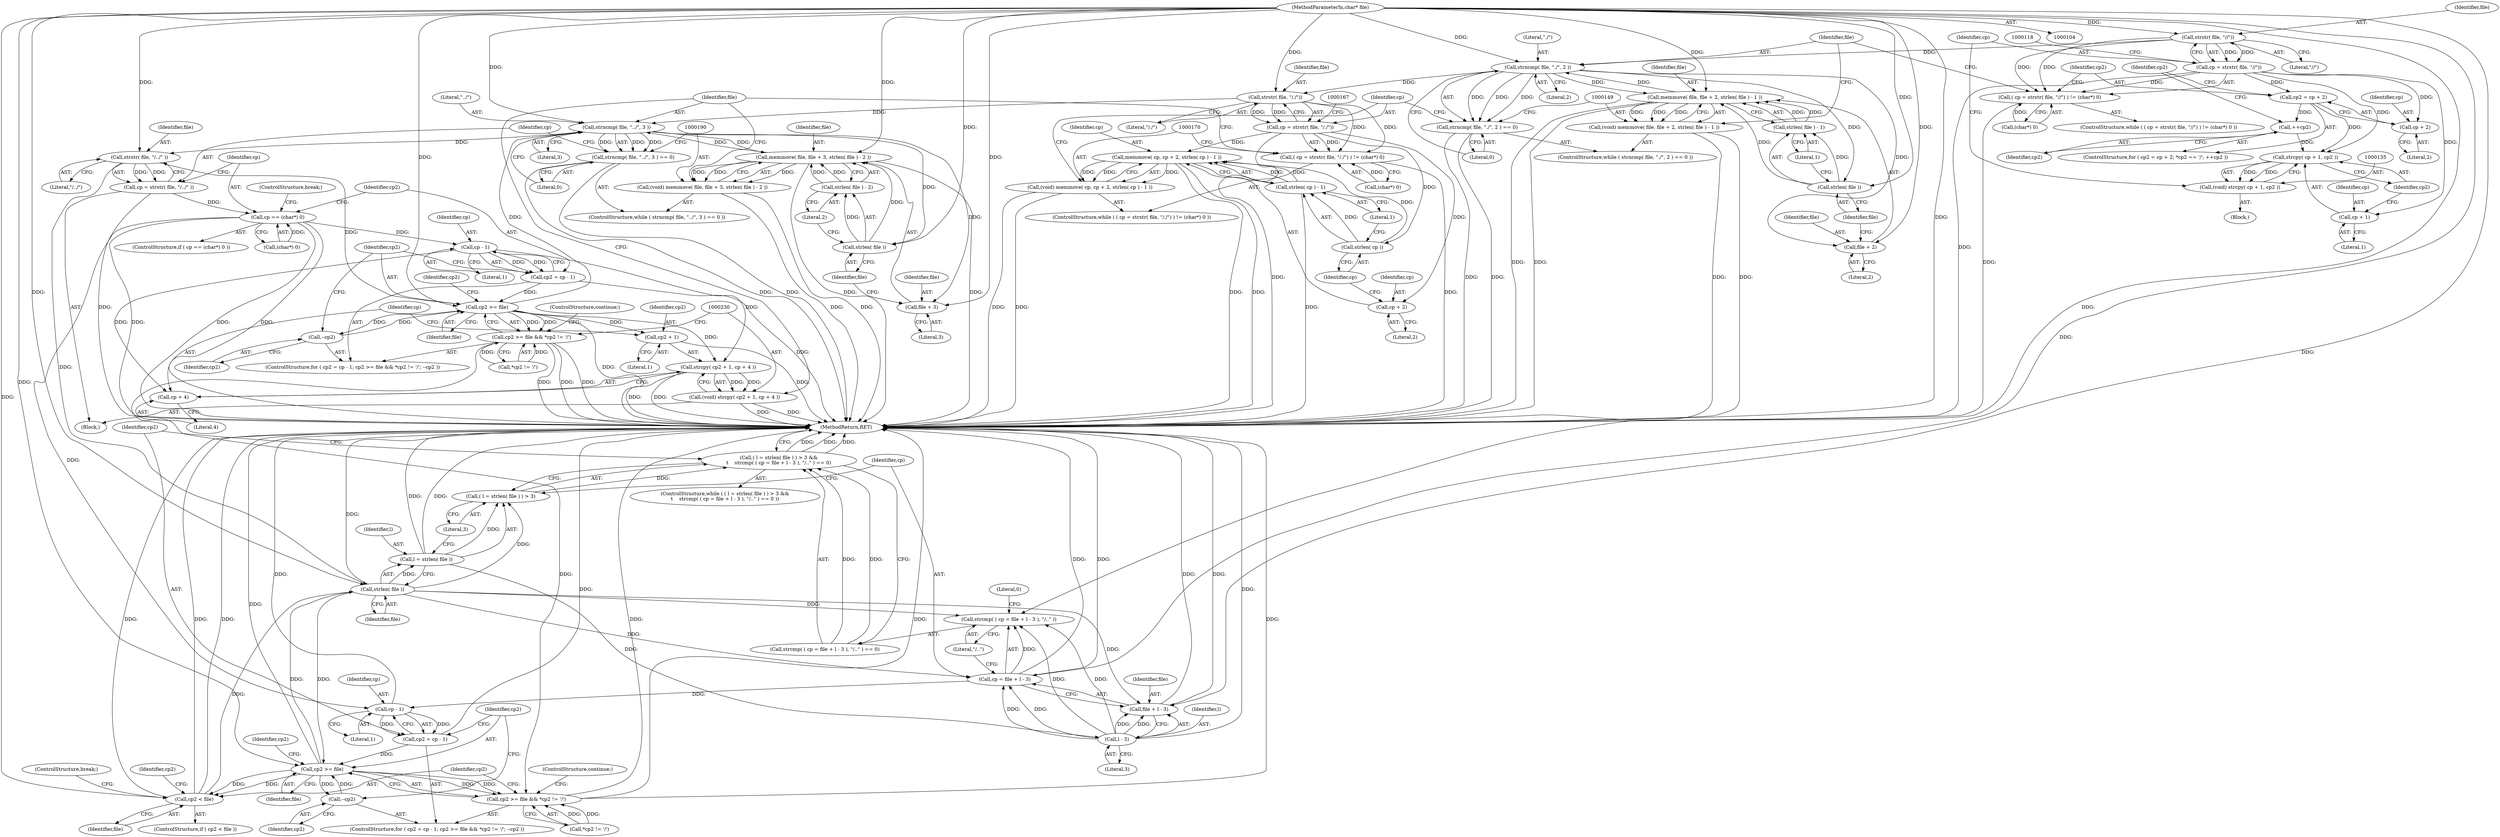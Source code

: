 digraph "0_sthttpd_c0dc63a49d8605649f1d8e4a96c9b468b0bff660@API" {
"1000114" [label="(Call,strstr( file, \"//\"))"];
"1000105" [label="(MethodParameterIn,char* file)"];
"1000111" [label="(Call,( cp = strstr( file, \"//\") ) != (char*) 0)"];
"1000112" [label="(Call,cp = strstr( file, \"//\"))"];
"1000122" [label="(Call,cp2 = cp + 2)"];
"1000131" [label="(Call,++cp2)"];
"1000136" [label="(Call,strcpy( cp + 1, cp2 ))"];
"1000134" [label="(Call,(void) strcpy( cp + 1, cp2 ))"];
"1000124" [label="(Call,cp + 2)"];
"1000137" [label="(Call,cp + 1)"];
"1000143" [label="(Call,strncmp( file, \"./\", 2 ))"];
"1000142" [label="(Call,strncmp( file, \"./\", 2 ) == 0)"];
"1000150" [label="(Call,memmove( file, file + 2, strlen( file ) - 1 ))"];
"1000148" [label="(Call,(void) memmove( file, file + 2, strlen( file ) - 1 ))"];
"1000152" [label="(Call,file + 2)"];
"1000156" [label="(Call,strlen( file ))"];
"1000155" [label="(Call,strlen( file ) - 1)"];
"1000163" [label="(Call,strstr( file, \"/./\"))"];
"1000160" [label="(Call,( cp = strstr( file, \"/./\") ) != (char*) 0)"];
"1000161" [label="(Call,cp = strstr( file, \"/./\"))"];
"1000171" [label="(Call,memmove( cp, cp + 2, strlen( cp ) - 1 ))"];
"1000169" [label="(Call,(void) memmove( cp, cp + 2, strlen( cp ) - 1 ))"];
"1000173" [label="(Call,cp + 2)"];
"1000177" [label="(Call,strlen( cp ))"];
"1000176" [label="(Call,strlen( cp ) - 1)"];
"1000184" [label="(Call,strncmp( file, \"../\", 3 ))"];
"1000183" [label="(Call,strncmp( file, \"../\", 3 ) == 0)"];
"1000191" [label="(Call,memmove( file, file + 3, strlen( file ) - 2 ))"];
"1000189" [label="(Call,(void) memmove( file, file + 3, strlen( file ) - 2 ))"];
"1000193" [label="(Call,file + 3)"];
"1000197" [label="(Call,strlen( file ))"];
"1000196" [label="(Call,strlen( file ) - 2)"];
"1000202" [label="(Call,strstr( file, \"/../\" ))"];
"1000200" [label="(Call,cp = strstr( file, \"/../\" ))"];
"1000206" [label="(Call,cp == (char*) 0)"];
"1000215" [label="(Call,cp - 1)"];
"1000213" [label="(Call,cp2 = cp - 1)"];
"1000219" [label="(Call,cp2 >= file)"];
"1000218" [label="(Call,cp2 >= file && *cp2 != '/')"];
"1000264" [label="(Call,cp2 >= file && *cp2 != '/')"];
"1000226" [label="(Call,--cp2)"];
"1000231" [label="(Call,strcpy( cp2 + 1, cp + 4 ))"];
"1000229" [label="(Call,(void) strcpy( cp2 + 1, cp + 4 ))"];
"1000232" [label="(Call,cp2 + 1)"];
"1000235" [label="(Call,cp + 4)"];
"1000261" [label="(Call,cp - 1)"];
"1000259" [label="(Call,cp2 = cp - 1)"];
"1000265" [label="(Call,cp2 >= file)"];
"1000243" [label="(Call,strlen( file ))"];
"1000240" [label="(Call,( l = strlen( file ) ) > 3)"];
"1000239" [label="(Call,( l = strlen( file ) ) > 3 &&\n\t    strcmp( ( cp = file + l - 3 ), \"/..\" ) == 0)"];
"1000241" [label="(Call,l = strlen( file ))"];
"1000252" [label="(Call,l - 3)"];
"1000247" [label="(Call,strcmp( ( cp = file + l - 3 ), \"/..\" ))"];
"1000248" [label="(Call,cp = file + l - 3)"];
"1000250" [label="(Call,file + l - 3)"];
"1000272" [label="(Call,--cp2)"];
"1000276" [label="(Call,cp2 < file)"];
"1000147" [label="(Literal,0)"];
"1000203" [label="(Identifier,file)"];
"1000246" [label="(Call,strcmp( ( cp = file + l - 3 ), \"/..\" ) == 0)"];
"1000248" [label="(Call,cp = file + l - 3)"];
"1000142" [label="(Call,strncmp( file, \"./\", 2 ) == 0)"];
"1000232" [label="(Call,cp2 + 1)"];
"1000145" [label="(Literal,\"./\")"];
"1000157" [label="(Identifier,file)"];
"1000252" [label="(Call,l - 3)"];
"1000262" [label="(Identifier,cp)"];
"1000126" [label="(Literal,2)"];
"1000192" [label="(Identifier,file)"];
"1000204" [label="(Literal,\"/../\")"];
"1000213" [label="(Call,cp2 = cp - 1)"];
"1000194" [label="(Identifier,file)"];
"1000131" [label="(Call,++cp2)"];
"1000243" [label="(Call,strlen( file ))"];
"1000215" [label="(Call,cp - 1)"];
"1000129" [label="(Identifier,cp2)"];
"1000282" [label="(Identifier,cp2)"];
"1000245" [label="(Literal,3)"];
"1000263" [label="(Literal,1)"];
"1000139" [label="(Literal,1)"];
"1000163" [label="(Call,strstr( file, \"/./\"))"];
"1000195" [label="(Literal,3)"];
"1000224" [label="(Identifier,cp2)"];
"1000122" [label="(Call,cp2 = cp + 2)"];
"1000140" [label="(Identifier,cp2)"];
"1000156" [label="(Call,strlen( file ))"];
"1000276" [label="(Call,cp2 < file)"];
"1000268" [label="(Call,*cp2 != '/')"];
"1000141" [label="(ControlStructure,while ( strncmp( file, \"./\", 2 ) == 0 ))"];
"1000114" [label="(Call,strstr( file, \"//\"))"];
"1000196" [label="(Call,strlen( file ) - 2)"];
"1000136" [label="(Call,strcpy( cp + 1, cp2 ))"];
"1000183" [label="(Call,strncmp( file, \"../\", 3 ) == 0)"];
"1000284" [label="(MethodReturn,RET)"];
"1000155" [label="(Call,strlen( file ) - 1)"];
"1000176" [label="(Call,strlen( cp ) - 1)"];
"1000206" [label="(Call,cp == (char*) 0)"];
"1000255" [label="(Literal,\"/..\")"];
"1000207" [label="(Identifier,cp)"];
"1000111" [label="(Call,( cp = strstr( file, \"//\") ) != (char*) 0)"];
"1000138" [label="(Identifier,cp)"];
"1000235" [label="(Call,cp + 4)"];
"1000277" [label="(Identifier,cp2)"];
"1000260" [label="(Identifier,cp2)"];
"1000244" [label="(Identifier,file)"];
"1000125" [label="(Identifier,cp)"];
"1000237" [label="(Literal,4)"];
"1000251" [label="(Identifier,file)"];
"1000153" [label="(Identifier,file)"];
"1000166" [label="(Call,(char*) 0)"];
"1000221" [label="(Identifier,file)"];
"1000279" [label="(ControlStructure,break;)"];
"1000150" [label="(Call,memmove( file, file + 2, strlen( file ) - 1 ))"];
"1000144" [label="(Identifier,file)"];
"1000179" [label="(Literal,1)"];
"1000199" [label="(Literal,2)"];
"1000273" [label="(Identifier,cp2)"];
"1000124" [label="(Call,cp + 2)"];
"1000177" [label="(Call,strlen( cp ))"];
"1000110" [label="(ControlStructure,while ( ( cp = strstr( file, \"//\") ) != (char*) 0 ))"];
"1000113" [label="(Identifier,cp)"];
"1000220" [label="(Identifier,cp2)"];
"1000217" [label="(Literal,1)"];
"1000115" [label="(Identifier,file)"];
"1000249" [label="(Identifier,cp)"];
"1000181" [label="(Block,)"];
"1000154" [label="(Literal,2)"];
"1000226" [label="(Call,--cp2)"];
"1000236" [label="(Identifier,cp)"];
"1000267" [label="(Identifier,file)"];
"1000174" [label="(Identifier,cp)"];
"1000218" [label="(Call,cp2 >= file && *cp2 != '/')"];
"1000270" [label="(Identifier,cp2)"];
"1000173" [label="(Call,cp + 2)"];
"1000191" [label="(Call,memmove( file, file + 3, strlen( file ) - 2 ))"];
"1000239" [label="(Call,( l = strlen( file ) ) > 3 &&\n\t    strcmp( ( cp = file + l - 3 ), \"/..\" ) == 0)"];
"1000123" [label="(Identifier,cp2)"];
"1000105" [label="(MethodParameterIn,char* file)"];
"1000219" [label="(Call,cp2 >= file)"];
"1000134" [label="(Call,(void) strcpy( cp + 1, cp2 ))"];
"1000202" [label="(Call,strstr( file, \"/../\" ))"];
"1000137" [label="(Call,cp + 1)"];
"1000151" [label="(Identifier,file)"];
"1000175" [label="(Literal,2)"];
"1000148" [label="(Call,(void) memmove( file, file + 2, strlen( file ) - 1 ))"];
"1000250" [label="(Call,file + l - 3)"];
"1000116" [label="(Literal,\"//\")"];
"1000229" [label="(Call,(void) strcpy( cp2 + 1, cp + 4 ))"];
"1000222" [label="(Call,*cp2 != '/')"];
"1000198" [label="(Identifier,file)"];
"1000184" [label="(Call,strncmp( file, \"../\", 3 ))"];
"1000160" [label="(Call,( cp = strstr( file, \"/./\") ) != (char*) 0)"];
"1000231" [label="(Call,strcpy( cp2 + 1, cp + 4 ))"];
"1000256" [label="(Literal,0)"];
"1000165" [label="(Literal,\"/./\")"];
"1000146" [label="(Literal,2)"];
"1000208" [label="(Call,(char*) 0)"];
"1000254" [label="(Literal,3)"];
"1000234" [label="(Literal,1)"];
"1000117" [label="(Call,(char*) 0)"];
"1000182" [label="(ControlStructure,while ( strncmp( file, \"../\", 3 ) == 0 ))"];
"1000211" [label="(ControlStructure,break;)"];
"1000259" [label="(Call,cp2 = cp - 1)"];
"1000121" [label="(ControlStructure,for ( cp2 = cp + 2; *cp2 == '/'; ++cp2 ))"];
"1000238" [label="(ControlStructure,while ( ( l = strlen( file ) ) > 3 &&\n\t    strcmp( ( cp = file + l - 3 ), \"/..\" ) == 0 ))"];
"1000152" [label="(Call,file + 2)"];
"1000275" [label="(ControlStructure,if ( cp2 < file ))"];
"1000169" [label="(Call,(void) memmove( cp, cp + 2, strlen( cp ) - 1 ))"];
"1000193" [label="(Call,file + 3)"];
"1000186" [label="(Literal,\"../\")"];
"1000120" [label="(Block,)"];
"1000197" [label="(Call,strlen( file ))"];
"1000264" [label="(Call,cp2 >= file && *cp2 != '/')"];
"1000178" [label="(Identifier,cp)"];
"1000205" [label="(ControlStructure,if ( cp == (char*) 0 ))"];
"1000258" [label="(ControlStructure,for ( cp2 = cp - 1; cp2 >= file && *cp2 != '/'; --cp2 ))"];
"1000278" [label="(Identifier,file)"];
"1000216" [label="(Identifier,cp)"];
"1000233" [label="(Identifier,cp2)"];
"1000158" [label="(Literal,1)"];
"1000161" [label="(Call,cp = strstr( file, \"/./\"))"];
"1000240" [label="(Call,( l = strlen( file ) ) > 3)"];
"1000164" [label="(Identifier,file)"];
"1000159" [label="(ControlStructure,while ( ( cp = strstr( file, \"/./\") ) != (char*) 0 ))"];
"1000143" [label="(Call,strncmp( file, \"./\", 2 ))"];
"1000162" [label="(Identifier,cp)"];
"1000185" [label="(Identifier,file)"];
"1000172" [label="(Identifier,cp)"];
"1000132" [label="(Identifier,cp2)"];
"1000189" [label="(Call,(void) memmove( file, file + 3, strlen( file ) - 2 ))"];
"1000242" [label="(Identifier,l)"];
"1000201" [label="(Identifier,cp)"];
"1000200" [label="(Call,cp = strstr( file, \"/../\" ))"];
"1000265" [label="(Call,cp2 >= file)"];
"1000274" [label="(ControlStructure,continue;)"];
"1000227" [label="(Identifier,cp2)"];
"1000241" [label="(Call,l = strlen( file ))"];
"1000112" [label="(Call,cp = strstr( file, \"//\"))"];
"1000228" [label="(ControlStructure,continue;)"];
"1000212" [label="(ControlStructure,for ( cp2 = cp - 1; cp2 >= file && *cp2 != '/'; --cp2 ))"];
"1000253" [label="(Identifier,l)"];
"1000188" [label="(Literal,0)"];
"1000261" [label="(Call,cp - 1)"];
"1000272" [label="(Call,--cp2)"];
"1000247" [label="(Call,strcmp( ( cp = file + l - 3 ), \"/..\" ))"];
"1000266" [label="(Identifier,cp2)"];
"1000214" [label="(Identifier,cp2)"];
"1000187" [label="(Literal,3)"];
"1000171" [label="(Call,memmove( cp, cp + 2, strlen( cp ) - 1 ))"];
"1000114" -> "1000112"  [label="AST: "];
"1000114" -> "1000116"  [label="CFG: "];
"1000115" -> "1000114"  [label="AST: "];
"1000116" -> "1000114"  [label="AST: "];
"1000112" -> "1000114"  [label="CFG: "];
"1000114" -> "1000111"  [label="DDG: "];
"1000114" -> "1000111"  [label="DDG: "];
"1000114" -> "1000112"  [label="DDG: "];
"1000114" -> "1000112"  [label="DDG: "];
"1000105" -> "1000114"  [label="DDG: "];
"1000114" -> "1000143"  [label="DDG: "];
"1000105" -> "1000104"  [label="AST: "];
"1000105" -> "1000284"  [label="DDG: "];
"1000105" -> "1000143"  [label="DDG: "];
"1000105" -> "1000150"  [label="DDG: "];
"1000105" -> "1000152"  [label="DDG: "];
"1000105" -> "1000156"  [label="DDG: "];
"1000105" -> "1000163"  [label="DDG: "];
"1000105" -> "1000184"  [label="DDG: "];
"1000105" -> "1000191"  [label="DDG: "];
"1000105" -> "1000193"  [label="DDG: "];
"1000105" -> "1000197"  [label="DDG: "];
"1000105" -> "1000202"  [label="DDG: "];
"1000105" -> "1000219"  [label="DDG: "];
"1000105" -> "1000243"  [label="DDG: "];
"1000105" -> "1000247"  [label="DDG: "];
"1000105" -> "1000248"  [label="DDG: "];
"1000105" -> "1000250"  [label="DDG: "];
"1000105" -> "1000265"  [label="DDG: "];
"1000105" -> "1000276"  [label="DDG: "];
"1000111" -> "1000110"  [label="AST: "];
"1000111" -> "1000117"  [label="CFG: "];
"1000112" -> "1000111"  [label="AST: "];
"1000117" -> "1000111"  [label="AST: "];
"1000123" -> "1000111"  [label="CFG: "];
"1000144" -> "1000111"  [label="CFG: "];
"1000111" -> "1000284"  [label="DDG: "];
"1000112" -> "1000111"  [label="DDG: "];
"1000117" -> "1000111"  [label="DDG: "];
"1000113" -> "1000112"  [label="AST: "];
"1000118" -> "1000112"  [label="CFG: "];
"1000112" -> "1000284"  [label="DDG: "];
"1000112" -> "1000122"  [label="DDG: "];
"1000112" -> "1000124"  [label="DDG: "];
"1000112" -> "1000136"  [label="DDG: "];
"1000112" -> "1000137"  [label="DDG: "];
"1000122" -> "1000121"  [label="AST: "];
"1000122" -> "1000124"  [label="CFG: "];
"1000123" -> "1000122"  [label="AST: "];
"1000124" -> "1000122"  [label="AST: "];
"1000129" -> "1000122"  [label="CFG: "];
"1000122" -> "1000131"  [label="DDG: "];
"1000122" -> "1000136"  [label="DDG: "];
"1000131" -> "1000121"  [label="AST: "];
"1000131" -> "1000132"  [label="CFG: "];
"1000132" -> "1000131"  [label="AST: "];
"1000129" -> "1000131"  [label="CFG: "];
"1000131" -> "1000136"  [label="DDG: "];
"1000136" -> "1000134"  [label="AST: "];
"1000136" -> "1000140"  [label="CFG: "];
"1000137" -> "1000136"  [label="AST: "];
"1000140" -> "1000136"  [label="AST: "];
"1000134" -> "1000136"  [label="CFG: "];
"1000136" -> "1000134"  [label="DDG: "];
"1000136" -> "1000134"  [label="DDG: "];
"1000134" -> "1000120"  [label="AST: "];
"1000135" -> "1000134"  [label="AST: "];
"1000113" -> "1000134"  [label="CFG: "];
"1000124" -> "1000126"  [label="CFG: "];
"1000125" -> "1000124"  [label="AST: "];
"1000126" -> "1000124"  [label="AST: "];
"1000137" -> "1000139"  [label="CFG: "];
"1000138" -> "1000137"  [label="AST: "];
"1000139" -> "1000137"  [label="AST: "];
"1000140" -> "1000137"  [label="CFG: "];
"1000143" -> "1000142"  [label="AST: "];
"1000143" -> "1000146"  [label="CFG: "];
"1000144" -> "1000143"  [label="AST: "];
"1000145" -> "1000143"  [label="AST: "];
"1000146" -> "1000143"  [label="AST: "];
"1000147" -> "1000143"  [label="CFG: "];
"1000143" -> "1000142"  [label="DDG: "];
"1000143" -> "1000142"  [label="DDG: "];
"1000143" -> "1000142"  [label="DDG: "];
"1000150" -> "1000143"  [label="DDG: "];
"1000143" -> "1000150"  [label="DDG: "];
"1000143" -> "1000152"  [label="DDG: "];
"1000143" -> "1000156"  [label="DDG: "];
"1000143" -> "1000163"  [label="DDG: "];
"1000142" -> "1000141"  [label="AST: "];
"1000142" -> "1000147"  [label="CFG: "];
"1000147" -> "1000142"  [label="AST: "];
"1000149" -> "1000142"  [label="CFG: "];
"1000162" -> "1000142"  [label="CFG: "];
"1000142" -> "1000284"  [label="DDG: "];
"1000142" -> "1000284"  [label="DDG: "];
"1000150" -> "1000148"  [label="AST: "];
"1000150" -> "1000155"  [label="CFG: "];
"1000151" -> "1000150"  [label="AST: "];
"1000152" -> "1000150"  [label="AST: "];
"1000155" -> "1000150"  [label="AST: "];
"1000148" -> "1000150"  [label="CFG: "];
"1000150" -> "1000284"  [label="DDG: "];
"1000150" -> "1000284"  [label="DDG: "];
"1000150" -> "1000148"  [label="DDG: "];
"1000150" -> "1000148"  [label="DDG: "];
"1000150" -> "1000148"  [label="DDG: "];
"1000156" -> "1000150"  [label="DDG: "];
"1000155" -> "1000150"  [label="DDG: "];
"1000155" -> "1000150"  [label="DDG: "];
"1000148" -> "1000141"  [label="AST: "];
"1000149" -> "1000148"  [label="AST: "];
"1000144" -> "1000148"  [label="CFG: "];
"1000148" -> "1000284"  [label="DDG: "];
"1000148" -> "1000284"  [label="DDG: "];
"1000152" -> "1000154"  [label="CFG: "];
"1000153" -> "1000152"  [label="AST: "];
"1000154" -> "1000152"  [label="AST: "];
"1000157" -> "1000152"  [label="CFG: "];
"1000156" -> "1000155"  [label="AST: "];
"1000156" -> "1000157"  [label="CFG: "];
"1000157" -> "1000156"  [label="AST: "];
"1000158" -> "1000156"  [label="CFG: "];
"1000156" -> "1000155"  [label="DDG: "];
"1000155" -> "1000158"  [label="CFG: "];
"1000158" -> "1000155"  [label="AST: "];
"1000163" -> "1000161"  [label="AST: "];
"1000163" -> "1000165"  [label="CFG: "];
"1000164" -> "1000163"  [label="AST: "];
"1000165" -> "1000163"  [label="AST: "];
"1000161" -> "1000163"  [label="CFG: "];
"1000163" -> "1000160"  [label="DDG: "];
"1000163" -> "1000160"  [label="DDG: "];
"1000163" -> "1000161"  [label="DDG: "];
"1000163" -> "1000161"  [label="DDG: "];
"1000163" -> "1000184"  [label="DDG: "];
"1000160" -> "1000159"  [label="AST: "];
"1000160" -> "1000166"  [label="CFG: "];
"1000161" -> "1000160"  [label="AST: "];
"1000166" -> "1000160"  [label="AST: "];
"1000170" -> "1000160"  [label="CFG: "];
"1000185" -> "1000160"  [label="CFG: "];
"1000160" -> "1000284"  [label="DDG: "];
"1000161" -> "1000160"  [label="DDG: "];
"1000166" -> "1000160"  [label="DDG: "];
"1000162" -> "1000161"  [label="AST: "];
"1000167" -> "1000161"  [label="CFG: "];
"1000161" -> "1000284"  [label="DDG: "];
"1000161" -> "1000171"  [label="DDG: "];
"1000161" -> "1000173"  [label="DDG: "];
"1000161" -> "1000177"  [label="DDG: "];
"1000171" -> "1000169"  [label="AST: "];
"1000171" -> "1000176"  [label="CFG: "];
"1000172" -> "1000171"  [label="AST: "];
"1000173" -> "1000171"  [label="AST: "];
"1000176" -> "1000171"  [label="AST: "];
"1000169" -> "1000171"  [label="CFG: "];
"1000171" -> "1000284"  [label="DDG: "];
"1000171" -> "1000284"  [label="DDG: "];
"1000171" -> "1000169"  [label="DDG: "];
"1000171" -> "1000169"  [label="DDG: "];
"1000171" -> "1000169"  [label="DDG: "];
"1000177" -> "1000171"  [label="DDG: "];
"1000176" -> "1000171"  [label="DDG: "];
"1000176" -> "1000171"  [label="DDG: "];
"1000169" -> "1000159"  [label="AST: "];
"1000170" -> "1000169"  [label="AST: "];
"1000162" -> "1000169"  [label="CFG: "];
"1000169" -> "1000284"  [label="DDG: "];
"1000169" -> "1000284"  [label="DDG: "];
"1000173" -> "1000175"  [label="CFG: "];
"1000174" -> "1000173"  [label="AST: "];
"1000175" -> "1000173"  [label="AST: "];
"1000178" -> "1000173"  [label="CFG: "];
"1000177" -> "1000176"  [label="AST: "];
"1000177" -> "1000178"  [label="CFG: "];
"1000178" -> "1000177"  [label="AST: "];
"1000179" -> "1000177"  [label="CFG: "];
"1000177" -> "1000176"  [label="DDG: "];
"1000176" -> "1000179"  [label="CFG: "];
"1000179" -> "1000176"  [label="AST: "];
"1000176" -> "1000284"  [label="DDG: "];
"1000184" -> "1000183"  [label="AST: "];
"1000184" -> "1000187"  [label="CFG: "];
"1000185" -> "1000184"  [label="AST: "];
"1000186" -> "1000184"  [label="AST: "];
"1000187" -> "1000184"  [label="AST: "];
"1000188" -> "1000184"  [label="CFG: "];
"1000184" -> "1000183"  [label="DDG: "];
"1000184" -> "1000183"  [label="DDG: "];
"1000184" -> "1000183"  [label="DDG: "];
"1000219" -> "1000184"  [label="DDG: "];
"1000191" -> "1000184"  [label="DDG: "];
"1000184" -> "1000191"  [label="DDG: "];
"1000184" -> "1000193"  [label="DDG: "];
"1000184" -> "1000197"  [label="DDG: "];
"1000184" -> "1000202"  [label="DDG: "];
"1000183" -> "1000182"  [label="AST: "];
"1000183" -> "1000188"  [label="CFG: "];
"1000188" -> "1000183"  [label="AST: "];
"1000190" -> "1000183"  [label="CFG: "];
"1000201" -> "1000183"  [label="CFG: "];
"1000183" -> "1000284"  [label="DDG: "];
"1000183" -> "1000284"  [label="DDG: "];
"1000191" -> "1000189"  [label="AST: "];
"1000191" -> "1000196"  [label="CFG: "];
"1000192" -> "1000191"  [label="AST: "];
"1000193" -> "1000191"  [label="AST: "];
"1000196" -> "1000191"  [label="AST: "];
"1000189" -> "1000191"  [label="CFG: "];
"1000191" -> "1000284"  [label="DDG: "];
"1000191" -> "1000284"  [label="DDG: "];
"1000191" -> "1000189"  [label="DDG: "];
"1000191" -> "1000189"  [label="DDG: "];
"1000191" -> "1000189"  [label="DDG: "];
"1000197" -> "1000191"  [label="DDG: "];
"1000196" -> "1000191"  [label="DDG: "];
"1000196" -> "1000191"  [label="DDG: "];
"1000189" -> "1000182"  [label="AST: "];
"1000190" -> "1000189"  [label="AST: "];
"1000185" -> "1000189"  [label="CFG: "];
"1000189" -> "1000284"  [label="DDG: "];
"1000189" -> "1000284"  [label="DDG: "];
"1000193" -> "1000195"  [label="CFG: "];
"1000194" -> "1000193"  [label="AST: "];
"1000195" -> "1000193"  [label="AST: "];
"1000198" -> "1000193"  [label="CFG: "];
"1000197" -> "1000196"  [label="AST: "];
"1000197" -> "1000198"  [label="CFG: "];
"1000198" -> "1000197"  [label="AST: "];
"1000199" -> "1000197"  [label="CFG: "];
"1000197" -> "1000196"  [label="DDG: "];
"1000196" -> "1000199"  [label="CFG: "];
"1000199" -> "1000196"  [label="AST: "];
"1000202" -> "1000200"  [label="AST: "];
"1000202" -> "1000204"  [label="CFG: "];
"1000203" -> "1000202"  [label="AST: "];
"1000204" -> "1000202"  [label="AST: "];
"1000200" -> "1000202"  [label="CFG: "];
"1000202" -> "1000200"  [label="DDG: "];
"1000202" -> "1000200"  [label="DDG: "];
"1000202" -> "1000219"  [label="DDG: "];
"1000202" -> "1000243"  [label="DDG: "];
"1000200" -> "1000181"  [label="AST: "];
"1000201" -> "1000200"  [label="AST: "];
"1000207" -> "1000200"  [label="CFG: "];
"1000200" -> "1000284"  [label="DDG: "];
"1000200" -> "1000206"  [label="DDG: "];
"1000206" -> "1000205"  [label="AST: "];
"1000206" -> "1000208"  [label="CFG: "];
"1000207" -> "1000206"  [label="AST: "];
"1000208" -> "1000206"  [label="AST: "];
"1000211" -> "1000206"  [label="CFG: "];
"1000214" -> "1000206"  [label="CFG: "];
"1000206" -> "1000284"  [label="DDG: "];
"1000206" -> "1000284"  [label="DDG: "];
"1000206" -> "1000284"  [label="DDG: "];
"1000208" -> "1000206"  [label="DDG: "];
"1000206" -> "1000215"  [label="DDG: "];
"1000206" -> "1000261"  [label="DDG: "];
"1000215" -> "1000213"  [label="AST: "];
"1000215" -> "1000217"  [label="CFG: "];
"1000216" -> "1000215"  [label="AST: "];
"1000217" -> "1000215"  [label="AST: "];
"1000213" -> "1000215"  [label="CFG: "];
"1000215" -> "1000213"  [label="DDG: "];
"1000215" -> "1000213"  [label="DDG: "];
"1000215" -> "1000231"  [label="DDG: "];
"1000215" -> "1000235"  [label="DDG: "];
"1000213" -> "1000212"  [label="AST: "];
"1000214" -> "1000213"  [label="AST: "];
"1000220" -> "1000213"  [label="CFG: "];
"1000213" -> "1000284"  [label="DDG: "];
"1000213" -> "1000219"  [label="DDG: "];
"1000219" -> "1000218"  [label="AST: "];
"1000219" -> "1000221"  [label="CFG: "];
"1000220" -> "1000219"  [label="AST: "];
"1000221" -> "1000219"  [label="AST: "];
"1000224" -> "1000219"  [label="CFG: "];
"1000218" -> "1000219"  [label="CFG: "];
"1000219" -> "1000284"  [label="DDG: "];
"1000219" -> "1000218"  [label="DDG: "];
"1000219" -> "1000218"  [label="DDG: "];
"1000226" -> "1000219"  [label="DDG: "];
"1000219" -> "1000226"  [label="DDG: "];
"1000219" -> "1000231"  [label="DDG: "];
"1000219" -> "1000232"  [label="DDG: "];
"1000218" -> "1000212"  [label="AST: "];
"1000218" -> "1000222"  [label="CFG: "];
"1000222" -> "1000218"  [label="AST: "];
"1000228" -> "1000218"  [label="CFG: "];
"1000230" -> "1000218"  [label="CFG: "];
"1000218" -> "1000284"  [label="DDG: "];
"1000218" -> "1000284"  [label="DDG: "];
"1000218" -> "1000284"  [label="DDG: "];
"1000222" -> "1000218"  [label="DDG: "];
"1000222" -> "1000218"  [label="DDG: "];
"1000218" -> "1000264"  [label="DDG: "];
"1000264" -> "1000258"  [label="AST: "];
"1000264" -> "1000265"  [label="CFG: "];
"1000264" -> "1000268"  [label="CFG: "];
"1000265" -> "1000264"  [label="AST: "];
"1000268" -> "1000264"  [label="AST: "];
"1000274" -> "1000264"  [label="CFG: "];
"1000277" -> "1000264"  [label="CFG: "];
"1000264" -> "1000284"  [label="DDG: "];
"1000264" -> "1000284"  [label="DDG: "];
"1000264" -> "1000284"  [label="DDG: "];
"1000265" -> "1000264"  [label="DDG: "];
"1000265" -> "1000264"  [label="DDG: "];
"1000268" -> "1000264"  [label="DDG: "];
"1000268" -> "1000264"  [label="DDG: "];
"1000226" -> "1000212"  [label="AST: "];
"1000226" -> "1000227"  [label="CFG: "];
"1000227" -> "1000226"  [label="AST: "];
"1000220" -> "1000226"  [label="CFG: "];
"1000231" -> "1000229"  [label="AST: "];
"1000231" -> "1000235"  [label="CFG: "];
"1000232" -> "1000231"  [label="AST: "];
"1000235" -> "1000231"  [label="AST: "];
"1000229" -> "1000231"  [label="CFG: "];
"1000231" -> "1000284"  [label="DDG: "];
"1000231" -> "1000284"  [label="DDG: "];
"1000231" -> "1000229"  [label="DDG: "];
"1000231" -> "1000229"  [label="DDG: "];
"1000229" -> "1000181"  [label="AST: "];
"1000230" -> "1000229"  [label="AST: "];
"1000185" -> "1000229"  [label="CFG: "];
"1000229" -> "1000284"  [label="DDG: "];
"1000229" -> "1000284"  [label="DDG: "];
"1000232" -> "1000234"  [label="CFG: "];
"1000233" -> "1000232"  [label="AST: "];
"1000234" -> "1000232"  [label="AST: "];
"1000236" -> "1000232"  [label="CFG: "];
"1000232" -> "1000284"  [label="DDG: "];
"1000235" -> "1000237"  [label="CFG: "];
"1000236" -> "1000235"  [label="AST: "];
"1000237" -> "1000235"  [label="AST: "];
"1000261" -> "1000259"  [label="AST: "];
"1000261" -> "1000263"  [label="CFG: "];
"1000262" -> "1000261"  [label="AST: "];
"1000263" -> "1000261"  [label="AST: "];
"1000259" -> "1000261"  [label="CFG: "];
"1000261" -> "1000284"  [label="DDG: "];
"1000261" -> "1000259"  [label="DDG: "];
"1000261" -> "1000259"  [label="DDG: "];
"1000248" -> "1000261"  [label="DDG: "];
"1000259" -> "1000258"  [label="AST: "];
"1000260" -> "1000259"  [label="AST: "];
"1000266" -> "1000259"  [label="CFG: "];
"1000259" -> "1000284"  [label="DDG: "];
"1000259" -> "1000265"  [label="DDG: "];
"1000265" -> "1000267"  [label="CFG: "];
"1000266" -> "1000265"  [label="AST: "];
"1000267" -> "1000265"  [label="AST: "];
"1000270" -> "1000265"  [label="CFG: "];
"1000265" -> "1000284"  [label="DDG: "];
"1000265" -> "1000243"  [label="DDG: "];
"1000272" -> "1000265"  [label="DDG: "];
"1000243" -> "1000265"  [label="DDG: "];
"1000265" -> "1000272"  [label="DDG: "];
"1000265" -> "1000276"  [label="DDG: "];
"1000265" -> "1000276"  [label="DDG: "];
"1000243" -> "1000241"  [label="AST: "];
"1000243" -> "1000244"  [label="CFG: "];
"1000244" -> "1000243"  [label="AST: "];
"1000241" -> "1000243"  [label="CFG: "];
"1000243" -> "1000284"  [label="DDG: "];
"1000243" -> "1000240"  [label="DDG: "];
"1000243" -> "1000241"  [label="DDG: "];
"1000276" -> "1000243"  [label="DDG: "];
"1000243" -> "1000247"  [label="DDG: "];
"1000243" -> "1000248"  [label="DDG: "];
"1000243" -> "1000250"  [label="DDG: "];
"1000240" -> "1000239"  [label="AST: "];
"1000240" -> "1000245"  [label="CFG: "];
"1000241" -> "1000240"  [label="AST: "];
"1000245" -> "1000240"  [label="AST: "];
"1000249" -> "1000240"  [label="CFG: "];
"1000239" -> "1000240"  [label="CFG: "];
"1000240" -> "1000239"  [label="DDG: "];
"1000241" -> "1000240"  [label="DDG: "];
"1000239" -> "1000238"  [label="AST: "];
"1000239" -> "1000246"  [label="CFG: "];
"1000246" -> "1000239"  [label="AST: "];
"1000260" -> "1000239"  [label="CFG: "];
"1000284" -> "1000239"  [label="CFG: "];
"1000239" -> "1000284"  [label="DDG: "];
"1000239" -> "1000284"  [label="DDG: "];
"1000239" -> "1000284"  [label="DDG: "];
"1000246" -> "1000239"  [label="DDG: "];
"1000246" -> "1000239"  [label="DDG: "];
"1000242" -> "1000241"  [label="AST: "];
"1000245" -> "1000241"  [label="CFG: "];
"1000241" -> "1000284"  [label="DDG: "];
"1000241" -> "1000284"  [label="DDG: "];
"1000241" -> "1000252"  [label="DDG: "];
"1000252" -> "1000250"  [label="AST: "];
"1000252" -> "1000254"  [label="CFG: "];
"1000253" -> "1000252"  [label="AST: "];
"1000254" -> "1000252"  [label="AST: "];
"1000250" -> "1000252"  [label="CFG: "];
"1000252" -> "1000284"  [label="DDG: "];
"1000252" -> "1000247"  [label="DDG: "];
"1000252" -> "1000247"  [label="DDG: "];
"1000252" -> "1000248"  [label="DDG: "];
"1000252" -> "1000248"  [label="DDG: "];
"1000252" -> "1000250"  [label="DDG: "];
"1000252" -> "1000250"  [label="DDG: "];
"1000247" -> "1000246"  [label="AST: "];
"1000247" -> "1000255"  [label="CFG: "];
"1000248" -> "1000247"  [label="AST: "];
"1000255" -> "1000247"  [label="AST: "];
"1000256" -> "1000247"  [label="CFG: "];
"1000248" -> "1000247"  [label="DDG: "];
"1000248" -> "1000250"  [label="CFG: "];
"1000249" -> "1000248"  [label="AST: "];
"1000250" -> "1000248"  [label="AST: "];
"1000255" -> "1000248"  [label="CFG: "];
"1000248" -> "1000284"  [label="DDG: "];
"1000248" -> "1000284"  [label="DDG: "];
"1000251" -> "1000250"  [label="AST: "];
"1000250" -> "1000284"  [label="DDG: "];
"1000250" -> "1000284"  [label="DDG: "];
"1000272" -> "1000258"  [label="AST: "];
"1000272" -> "1000273"  [label="CFG: "];
"1000273" -> "1000272"  [label="AST: "];
"1000266" -> "1000272"  [label="CFG: "];
"1000276" -> "1000275"  [label="AST: "];
"1000276" -> "1000278"  [label="CFG: "];
"1000277" -> "1000276"  [label="AST: "];
"1000278" -> "1000276"  [label="AST: "];
"1000279" -> "1000276"  [label="CFG: "];
"1000282" -> "1000276"  [label="CFG: "];
"1000276" -> "1000284"  [label="DDG: "];
"1000276" -> "1000284"  [label="DDG: "];
"1000276" -> "1000284"  [label="DDG: "];
}

